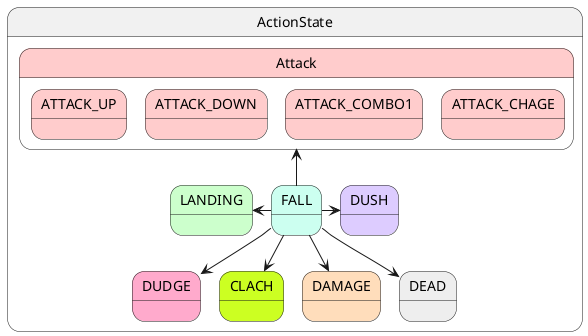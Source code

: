 @startuml 落下_主人公状態遷移
state ActionState {
    state FALL #CCFFF0
    state DUSH #DDCCFF
    state DUDGE #FFAACC
    state LANDING #CCFFCC
    state CLACH #CCFF22
    state Attack #FFCCCC {
        state ATTACK_UP #FFCCCC
        state ATTACK_DOWN #FFCCCC
        state ATTACK_COMBO1 #FFCCCC
        state ATTACK_CHAGE #FFCCCC
    }

    state DAMAGE #FFDDBB
    state DEAD #EEEEEE
}

FALL -up-> Attack
FALL -left-> LANDING
FALL -right-> DUSH
FALL --> DAMAGE
FALL --> DEAD
FALL --> DUDGE
FALL --> CLACH

@enduml